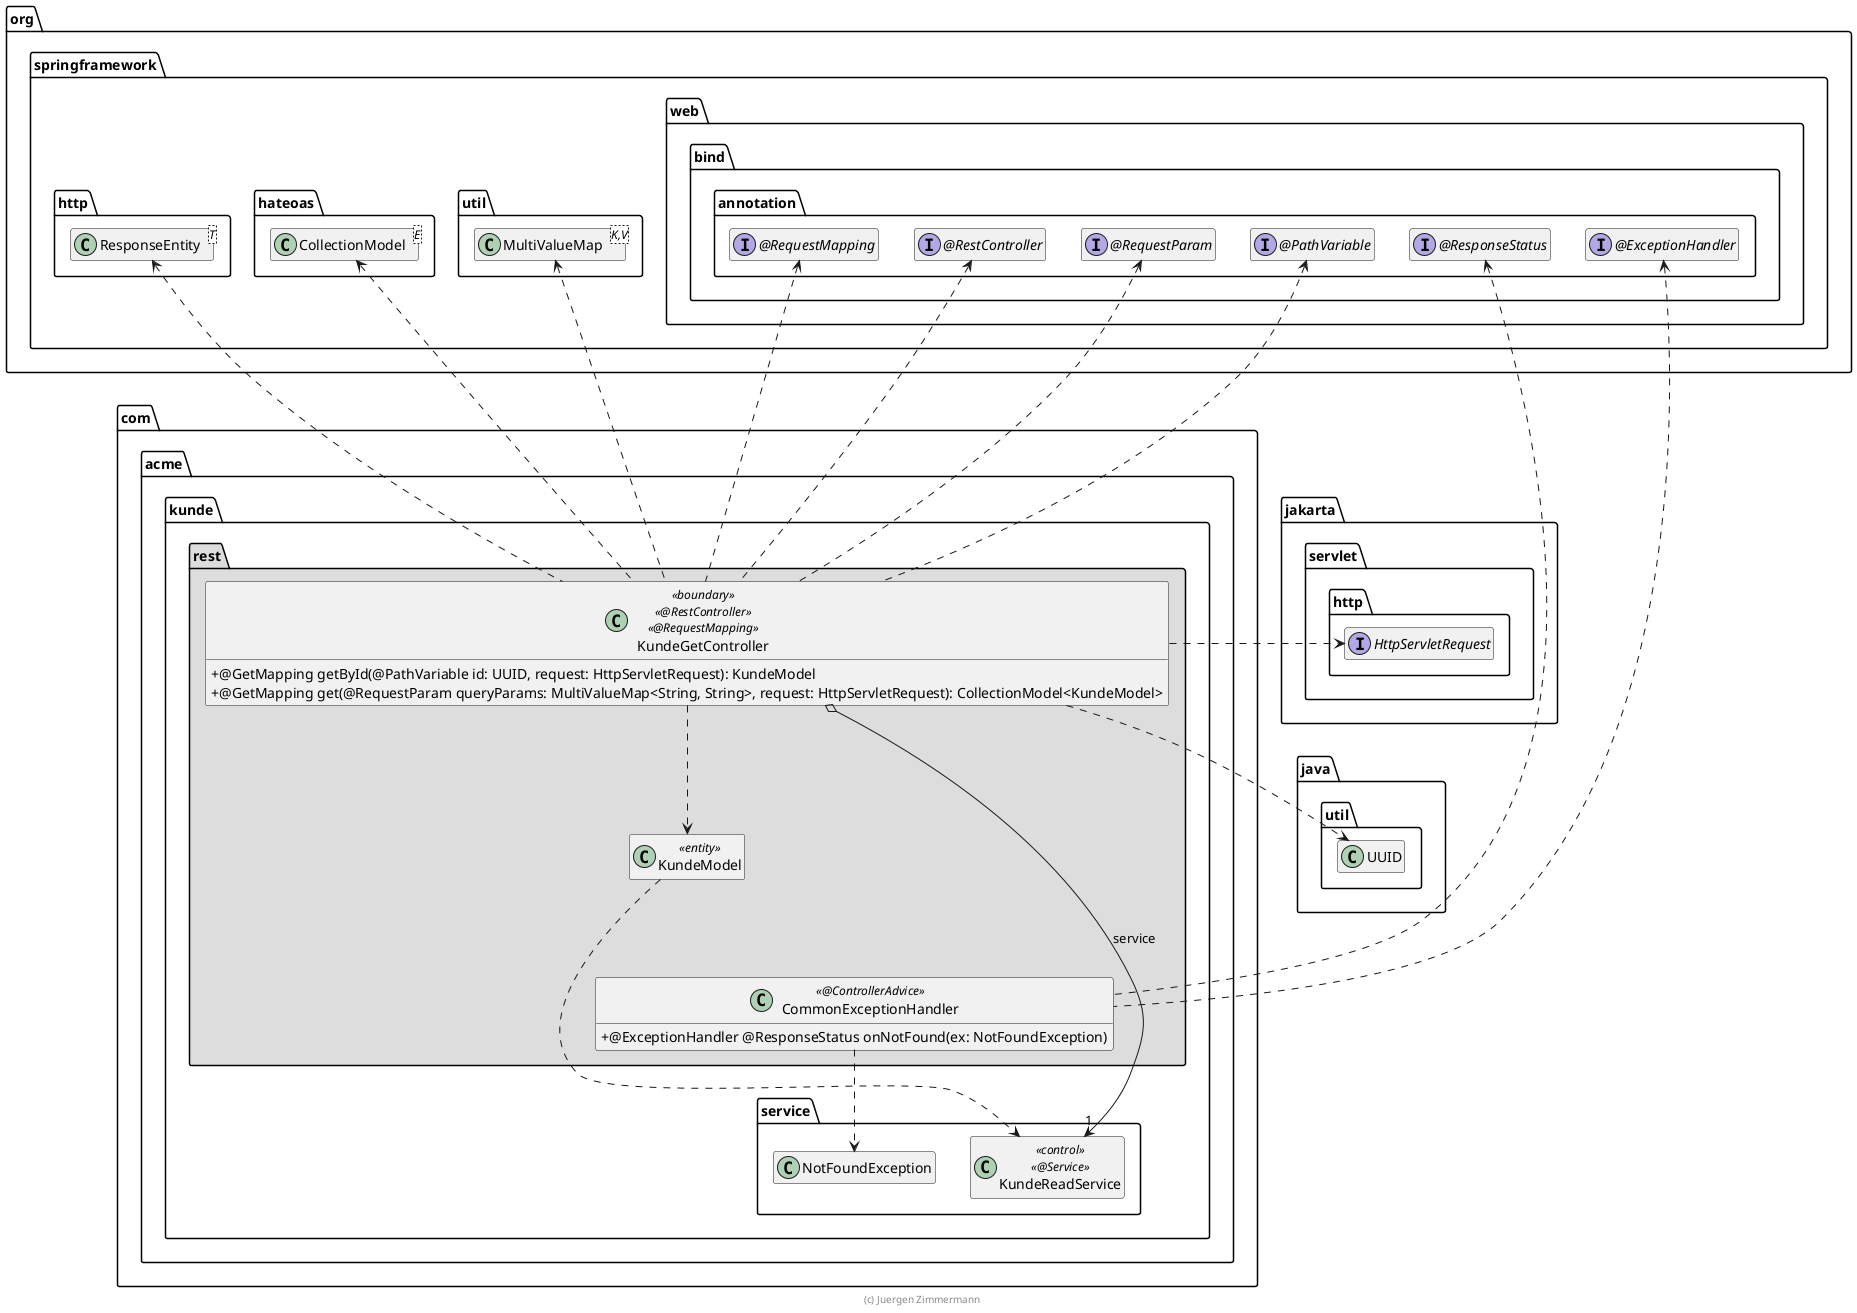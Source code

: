 ' Copyright (C) 2019 - present Juergen Zimmermann, Hochschule Karlsruhe
'
' This program is free software: you can redistribute it and/or modify
' it under the terms of the GNU General Public License as published by
' the Free Software Foundation, either version 3 of the License, or
' (at your option) any later version.
'
' This program is distributed in the hope that it will be useful,
' but WITHOUT ANY WARRANTY; without even the implied warranty of
' MERCHANTABILITY or FITNESS FOR A PARTICULAR PURPOSE.  See the
' GNU General Public License for more details.
'
' You should have received a copy of the GNU General Public License
' along with this program.  If not, see <https://www.gnu.org/licenses/>.
@startuml KundeGetController

skinparam classAttributeIconSize 0

package org.springframework {
    package web.bind.annotation {
        interface "@RestController" as RestController
        interface "@RequestMapping" as RequestMapping
        interface "@PathVariable" as PathVariable
        interface "@RequestParam" as RequestParam
        interface "@ExceptionHandler" as ExceptionHandler
        interface "@ResponseStatus" as ResponseStatus
    }

    package http {
        class ResponseEntity<T>
    }
    package hateoas {
        class CollectionModel<E>
    }
    package util {
        class MultiValueMap<K,V>
    }
}

package jakarta.servlet.http {
    interface HttpServletRequest
}

package java.util {
    class UUID
    UUID .up[hidden].> HttpServletRequest
}

package com.acme.kunde {
    package service {
        class KundeReadService << control >> << @Service >>
        class NotFoundException
    }

    package rest #DDDDDD {
        class KundeModel <<entity>>

        class KundeGetController << boundary >> << @RestController >> << @RequestMapping >> {
            + @GetMapping getById(@PathVariable id: UUID, request: HttpServletRequest): KundeModel
            + @GetMapping get(@RequestParam queryParams: MultiValueMap<String, String>, request: HttpServletRequest): CollectionModel<KundeModel>
        }

        class CommonExceptionHandler << @ControllerAdvice >> {
            + @ExceptionHandler @ResponseStatus onNotFound(ex: NotFoundException)
        }

        KundeGetController o--> "1" KundeReadService : service
        KundeGetController ..> KundeModel

        KundeGetController .up.> RestController
        KundeGetController .up.> RequestMapping
        KundeGetController .up.> PathVariable
        KundeGetController .up.> RequestParam
        KundeGetController .up.> ResponseEntity
        KundeGetController .up.> MultiValueMap
        KundeGetController .up.> CollectionModel
        KundeGetController .right.> HttpServletRequest

        CommonExceptionHandler .up.> ExceptionHandler
        CommonExceptionHandler .up.> ResponseStatus
        CommonExceptionHandler ..> NotFoundException
        CommonExceptionHandler .up[hidden].> KundeModel

        KundeGetController .right.> UUID

        KundeModel ..> KundeReadService
    }
}

hide empty members

footer (c) Juergen Zimmermann

@enduml
